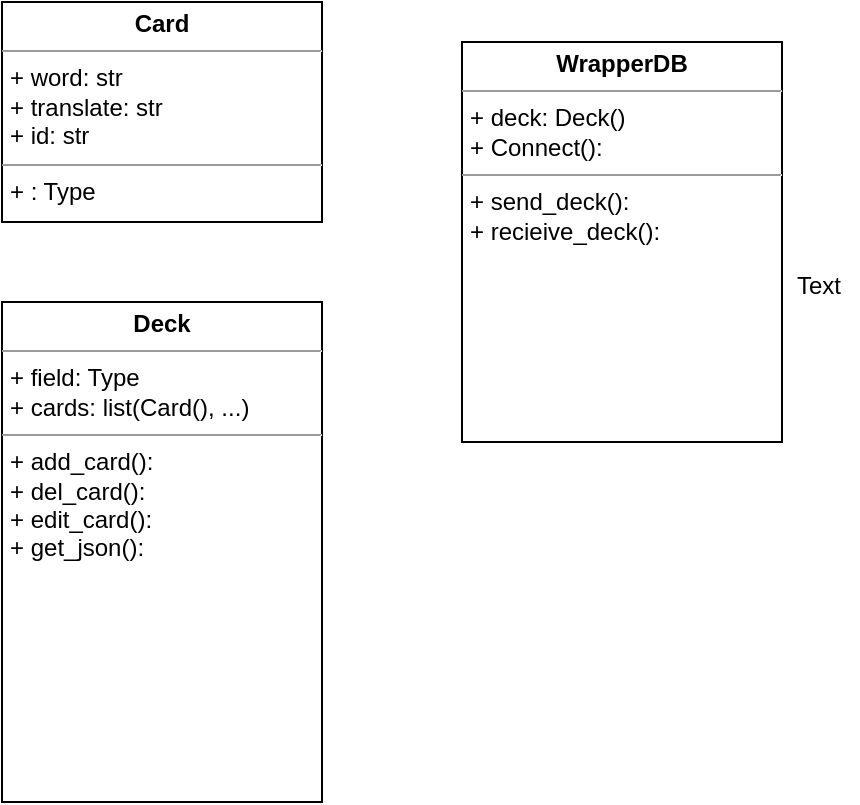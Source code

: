 <mxfile version="13.0.3" type="device" pages="2"><diagram id="eucdo1neErXnphnK4hR0" name="Page-1"><mxGraphModel dx="946" dy="624" grid="1" gridSize="10" guides="1" tooltips="1" connect="1" arrows="1" fold="1" page="1" pageScale="1" pageWidth="827" pageHeight="1169" math="0" shadow="0"><root><mxCell id="0"/><mxCell id="1" parent="0"/><mxCell id="NTvZQlj3zjNL8in7DhiT-2" value="&lt;p style=&quot;margin: 0px ; margin-top: 4px ; text-align: center&quot;&gt;&lt;b&gt;Card&lt;/b&gt;&lt;/p&gt;&lt;hr size=&quot;1&quot;&gt;&lt;p style=&quot;margin: 0px ; margin-left: 4px&quot;&gt;+ word: str&lt;/p&gt;&lt;p style=&quot;margin: 0px ; margin-left: 4px&quot;&gt;+ translate: str&lt;/p&gt;&lt;p style=&quot;margin: 0px ; margin-left: 4px&quot;&gt;+ id: str&lt;/p&gt;&lt;hr size=&quot;1&quot;&gt;&lt;p style=&quot;margin: 0px ; margin-left: 4px&quot;&gt;+ : Type&lt;/p&gt;" style="verticalAlign=top;align=left;overflow=fill;fontSize=12;fontFamily=Helvetica;html=1;" vertex="1" parent="1"><mxGeometry x="80" y="80" width="160" height="110" as="geometry"/></mxCell><mxCell id="i8y_xNCt3jrmdnoxHZxu-2" value="&lt;p style=&quot;margin: 0px ; margin-top: 4px ; text-align: center&quot;&gt;&lt;b&gt;Deck&lt;/b&gt;&lt;/p&gt;&lt;hr size=&quot;1&quot;&gt;&lt;p style=&quot;margin: 0px ; margin-left: 4px&quot;&gt;+ field: Type&lt;/p&gt;&lt;p style=&quot;margin: 0px ; margin-left: 4px&quot;&gt;+ cards: list(Card(), ...)&lt;/p&gt;&lt;hr size=&quot;1&quot;&gt;&lt;p style=&quot;margin: 0px ; margin-left: 4px&quot;&gt;+ add_card():&lt;/p&gt;&lt;p style=&quot;margin: 0px ; margin-left: 4px&quot;&gt;+ del_card():&lt;/p&gt;&lt;p style=&quot;margin: 0px ; margin-left: 4px&quot;&gt;+ edit_card():&lt;/p&gt;&lt;p style=&quot;margin: 0px ; margin-left: 4px&quot;&gt;+ get_json():&lt;/p&gt;" style="verticalAlign=top;align=left;overflow=fill;fontSize=12;fontFamily=Helvetica;html=1;" vertex="1" parent="1"><mxGeometry x="80" y="230" width="160" height="250" as="geometry"/></mxCell><mxCell id="sybAFkDqW6h36PpO3waX-1" value="Text" style="text;html=1;align=center;verticalAlign=middle;resizable=0;points=[];autosize=1;" vertex="1" parent="1"><mxGeometry x="468" y="212" width="40" height="20" as="geometry"/></mxCell><mxCell id="sybAFkDqW6h36PpO3waX-2" value="&lt;p style=&quot;margin: 0px ; margin-top: 4px ; text-align: center&quot;&gt;&lt;b&gt;WrapperDB&lt;/b&gt;&lt;/p&gt;&lt;hr size=&quot;1&quot;&gt;&lt;p style=&quot;margin: 0px ; margin-left: 4px&quot;&gt;+ deck: Deck()&lt;/p&gt;&lt;p style=&quot;margin: 0px ; margin-left: 4px&quot;&gt;+ Connect():&amp;nbsp;&lt;/p&gt;&lt;hr size=&quot;1&quot;&gt;&lt;p style=&quot;margin: 0px ; margin-left: 4px&quot;&gt;+ send_deck():&lt;/p&gt;&lt;p style=&quot;margin: 0px ; margin-left: 4px&quot;&gt;+ recieive_deck():&lt;/p&gt;&lt;p style=&quot;margin: 0px ; margin-left: 4px&quot;&gt;&lt;br&gt;&lt;/p&gt;" style="verticalAlign=top;align=left;overflow=fill;fontSize=12;fontFamily=Helvetica;html=1;" vertex="1" parent="1"><mxGeometry x="310" y="100" width="160" height="200" as="geometry"/></mxCell></root></mxGraphModel></diagram><diagram id="kuIz1HHznERP4AXnAwUQ" name="Page-2"><mxGraphModel dx="946" dy="624" grid="1" gridSize="10" guides="1" tooltips="1" connect="1" arrows="1" fold="1" page="1" pageScale="1" pageWidth="827" pageHeight="1169" math="0" shadow="0"><root><mxCell id="Dz6s-0cJWULefB3pAvsR-0"/><mxCell id="Dz6s-0cJWULefB3pAvsR-1" parent="Dz6s-0cJWULefB3pAvsR-0"/><mxCell id="Dz6s-0cJWULefB3pAvsR-2" value="" style="rounded=0;whiteSpace=wrap;html=1;" vertex="1" parent="Dz6s-0cJWULefB3pAvsR-1"><mxGeometry x="260" y="170" width="210" height="240" as="geometry"/></mxCell><mxCell id="q3lfp0yzJT2RA8fbRQdQ-3" value="&lt;ol&gt;&lt;li style=&quot;text-align: left&quot;&gt;&amp;nbsp;Создаём колоду&lt;/li&gt;&lt;li style=&quot;text-align: left&quot;&gt;Добавляем карты&lt;/li&gt;&lt;li style=&quot;text-align: left&quot;&gt;&lt;br&gt;&lt;/li&gt;&lt;li style=&quot;text-align: left&quot;&gt;&lt;br&gt;&lt;/li&gt;&lt;/ol&gt;" style="text;html=1;align=center;verticalAlign=middle;resizable=0;points=[];autosize=1;" vertex="1" parent="Dz6s-0cJWULefB3pAvsR-1"><mxGeometry x="505" y="176" width="160" height="90" as="geometry"/></mxCell><mxCell id="q3lfp0yzJT2RA8fbRQdQ-4" value="Создание:" style="text;html=1;align=center;verticalAlign=middle;resizable=0;points=[];autosize=1;" vertex="1" parent="Dz6s-0cJWULefB3pAvsR-1"><mxGeometry x="568" y="160" width="70" height="20" as="geometry"/></mxCell><mxCell id="q3lfp0yzJT2RA8fbRQdQ-5" value="Обучение:" style="text;html=1;align=center;verticalAlign=middle;resizable=0;points=[];autosize=1;" vertex="1" parent="Dz6s-0cJWULefB3pAvsR-1"><mxGeometry x="780" y="156" width="70" height="20" as="geometry"/></mxCell><mxCell id="q3lfp0yzJT2RA8fbRQdQ-6" value="&lt;ol&gt;&lt;li style=&quot;text-align: left&quot;&gt;Выбираем колоду&lt;/li&gt;&lt;li style=&quot;text-align: left&quot;&gt;Начинаем обучение&lt;/li&gt;&lt;li style=&quot;text-align: left&quot;&gt;Помечаем выученные карты&lt;/li&gt;&lt;/ol&gt;" style="text;html=1;align=center;verticalAlign=middle;resizable=0;points=[];autosize=1;" vertex="1" parent="Dz6s-0cJWULefB3pAvsR-1"><mxGeometry x="690" y="179" width="220" height="70" as="geometry"/></mxCell><mxCell id="mnxoC6d0SB4Nsjb3JOGz-7" style="edgeStyle=orthogonalEdgeStyle;rounded=0;orthogonalLoop=1;jettySize=auto;html=1;exitX=0;exitY=0;exitDx=0;exitDy=150;exitPerimeter=0;entryX=0.25;entryY=1;entryDx=0;entryDy=0;" edge="1" parent="Dz6s-0cJWULefB3pAvsR-1" source="B_Y9WW8ybCvfJZKya5lz-0" target="mnxoC6d0SB4Nsjb3JOGz-4"><mxGeometry relative="1" as="geometry"/></mxCell><mxCell id="B_Y9WW8ybCvfJZKya5lz-0" value="Server" style="verticalAlign=top;align=left;spacingTop=8;spacingLeft=2;spacingRight=12;shape=cube;size=10;direction=south;fontStyle=4;html=1;" vertex="1" parent="Dz6s-0cJWULefB3pAvsR-1"><mxGeometry x="580" y="610" width="310" height="270" as="geometry"/></mxCell><mxCell id="B_Y9WW8ybCvfJZKya5lz-2" style="edgeStyle=orthogonalEdgeStyle;rounded=0;orthogonalLoop=1;jettySize=auto;html=1;exitX=1;exitY=0.5;exitDx=0;exitDy=0;entryX=0;entryY=0;entryDx=140;entryDy=310;entryPerimeter=0;" edge="1" parent="Dz6s-0cJWULefB3pAvsR-1" source="B_Y9WW8ybCvfJZKya5lz-1" target="B_Y9WW8ybCvfJZKya5lz-0"><mxGeometry relative="1" as="geometry"/></mxCell><mxCell id="B_Y9WW8ybCvfJZKya5lz-1" value="Client" style="html=1;" vertex="1" parent="Dz6s-0cJWULefB3pAvsR-1"><mxGeometry x="238" y="700" width="110" height="100" as="geometry"/></mxCell><mxCell id="B_Y9WW8ybCvfJZKya5lz-3" value="колода" style="text;html=1;align=center;verticalAlign=middle;resizable=0;points=[];autosize=1;" vertex="1" parent="Dz6s-0cJWULefB3pAvsR-1"><mxGeometry x="422" y="716" width="60" height="20" as="geometry"/></mxCell><mxCell id="AekpED5HqiD7-3mBzQVM-0" value="127.0.0.1:5000/v1/receive_deck/" style="text;html=1;align=center;verticalAlign=middle;resizable=0;points=[];autosize=1;" vertex="1" parent="Dz6s-0cJWULefB3pAvsR-1"><mxGeometry x="385" y="676" width="190" height="20" as="geometry"/></mxCell><mxCell id="AekpED5HqiD7-3mBzQVM-1" value="json():{&quot;name_deck&quot;: &quot;animals&quot;, &lt;br&gt;&amp;nbsp; &amp;nbsp; &amp;nbsp; &amp;nbsp; &amp;nbsp; &amp;nbsp; &quot;user_name&quot;: &quot;bob&quot;, &lt;br&gt;&amp;nbsp; &amp;nbsp; &amp;nbsp; &amp;nbsp; &amp;nbsp; &amp;nbsp; &amp;nbsp;&quot;password&quot;: &quot;qwe123&quot;}" style="text;html=1;align=left;verticalAlign=middle;resizable=0;points=[];autosize=1;" vertex="1" parent="Dz6s-0cJWULefB3pAvsR-1"><mxGeometry x="385" y="600" width="180" height="50" as="geometry"/></mxCell><mxCell id="AekpED5HqiD7-3mBzQVM-3" value="Обучение" style="text;html=1;align=center;verticalAlign=middle;resizable=0;points=[];autosize=1;" vertex="1" parent="Dz6s-0cJWULefB3pAvsR-1"><mxGeometry x="278" y="560" width="70" height="20" as="geometry"/></mxCell><mxCell id="mnxoC6d0SB4Nsjb3JOGz-5" style="edgeStyle=orthogonalEdgeStyle;rounded=0;orthogonalLoop=1;jettySize=auto;html=1;exitX=0.75;exitY=1;exitDx=0;exitDy=0;" edge="1" parent="Dz6s-0cJWULefB3pAvsR-1" source="mnxoC6d0SB4Nsjb3JOGz-0" target="mnxoC6d0SB4Nsjb3JOGz-4"><mxGeometry relative="1" as="geometry"/></mxCell><mxCell id="mnxoC6d0SB4Nsjb3JOGz-0" value="Data Base" style="html=1;" vertex="1" parent="Dz6s-0cJWULefB3pAvsR-1"><mxGeometry x="700" y="400" width="110" height="50" as="geometry"/></mxCell><mxCell id="mnxoC6d0SB4Nsjb3JOGz-3" value="" style="endArrow=classic;html=1;entryX=1;entryY=0.75;entryDx=0;entryDy=0;" edge="1" parent="Dz6s-0cJWULefB3pAvsR-1" target="B_Y9WW8ybCvfJZKya5lz-1"><mxGeometry width="50" height="50" relative="1" as="geometry"><mxPoint x="579" y="775" as="sourcePoint"/><mxPoint x="720" y="570" as="targetPoint"/></mxGeometry></mxCell><mxCell id="mnxoC6d0SB4Nsjb3JOGz-6" style="edgeStyle=orthogonalEdgeStyle;rounded=0;orthogonalLoop=1;jettySize=auto;html=1;exitX=0.5;exitY=1;exitDx=0;exitDy=0;entryX=0;entryY=0.387;entryDx=0;entryDy=0;entryPerimeter=0;" edge="1" parent="Dz6s-0cJWULefB3pAvsR-1" source="mnxoC6d0SB4Nsjb3JOGz-4" target="B_Y9WW8ybCvfJZKya5lz-0"><mxGeometry relative="1" as="geometry"/></mxCell><mxCell id="mnxoC6d0SB4Nsjb3JOGz-8" style="edgeStyle=orthogonalEdgeStyle;rounded=0;orthogonalLoop=1;jettySize=auto;html=1;exitX=0.25;exitY=0;exitDx=0;exitDy=0;entryX=0.445;entryY=1.06;entryDx=0;entryDy=0;entryPerimeter=0;" edge="1" parent="Dz6s-0cJWULefB3pAvsR-1" source="mnxoC6d0SB4Nsjb3JOGz-4" target="mnxoC6d0SB4Nsjb3JOGz-0"><mxGeometry relative="1" as="geometry"/></mxCell><mxCell id="mnxoC6d0SB4Nsjb3JOGz-4" value="WrapperDB" style="rounded=0;whiteSpace=wrap;html=1;" vertex="1" parent="Dz6s-0cJWULefB3pAvsR-1"><mxGeometry x="710" y="520" width="120" height="40" as="geometry"/></mxCell><mxCell id="mnxoC6d0SB4Nsjb3JOGz-9" value="Deck()" style="text;html=1;align=center;verticalAlign=middle;resizable=0;points=[];autosize=1;" vertex="1" parent="Dz6s-0cJWULefB3pAvsR-1"><mxGeometry x="789" y="480" width="50" height="20" as="geometry"/></mxCell><mxCell id="CBBvmj8L8bABMIMSjLVS-0" value="json():&amp;nbsp; &amp;nbsp; &amp;nbsp;{&quot;cards&quot;: [{&quot;word&quot;: &quot;translate&quot;}, .... ]&lt;br&gt;&amp;nbsp; &amp;nbsp; &amp;nbsp; &amp;nbsp; &amp;nbsp; &amp;nbsp; &amp;nbsp; &amp;nbsp; &quot;name_deck&quot;: &quot;animals&quot;}" style="text;html=1;align=left;verticalAlign=middle;resizable=0;points=[];autosize=1;" vertex="1" parent="Dz6s-0cJWULefB3pAvsR-1"><mxGeometry x="320" y="825" width="250" height="30" as="geometry"/></mxCell><mxCell id="CBBvmj8L8bABMIMSjLVS-1" style="edgeStyle=orthogonalEdgeStyle;rounded=0;orthogonalLoop=1;jettySize=auto;html=1;exitX=0;exitY=0;exitDx=0;exitDy=150;exitPerimeter=0;entryX=0.25;entryY=1;entryDx=0;entryDy=0;" edge="1" parent="Dz6s-0cJWULefB3pAvsR-1" source="CBBvmj8L8bABMIMSjLVS-2" target="CBBvmj8L8bABMIMSjLVS-14"><mxGeometry relative="1" as="geometry"/></mxCell><mxCell id="CBBvmj8L8bABMIMSjLVS-2" value="Server" style="verticalAlign=top;align=left;spacingTop=8;spacingLeft=2;spacingRight=12;shape=cube;size=10;direction=south;fontStyle=4;html=1;" vertex="1" parent="Dz6s-0cJWULefB3pAvsR-1"><mxGeometry x="1362" y="620" width="310" height="270" as="geometry"/></mxCell><mxCell id="CBBvmj8L8bABMIMSjLVS-3" style="edgeStyle=orthogonalEdgeStyle;rounded=0;orthogonalLoop=1;jettySize=auto;html=1;exitX=1;exitY=0.5;exitDx=0;exitDy=0;entryX=0;entryY=0;entryDx=140;entryDy=310;entryPerimeter=0;" edge="1" parent="Dz6s-0cJWULefB3pAvsR-1" source="CBBvmj8L8bABMIMSjLVS-4" target="CBBvmj8L8bABMIMSjLVS-2"><mxGeometry relative="1" as="geometry"/></mxCell><mxCell id="CBBvmj8L8bABMIMSjLVS-4" value="Client" style="html=1;" vertex="1" parent="Dz6s-0cJWULefB3pAvsR-1"><mxGeometry x="1020" y="710" width="110" height="100" as="geometry"/></mxCell><mxCell id="CBBvmj8L8bABMIMSjLVS-5" value="колода" style="text;html=1;align=center;verticalAlign=middle;resizable=0;points=[];autosize=1;" vertex="1" parent="Dz6s-0cJWULefB3pAvsR-1"><mxGeometry x="1204" y="726" width="60" height="20" as="geometry"/></mxCell><mxCell id="CBBvmj8L8bABMIMSjLVS-6" value="127.0.0.1:5000/v1/deck/create" style="text;html=1;align=center;verticalAlign=middle;resizable=0;points=[];autosize=1;" vertex="1" parent="Dz6s-0cJWULefB3pAvsR-1"><mxGeometry x="1144" y="890" width="180" height="20" as="geometry"/></mxCell><mxCell id="CBBvmj8L8bABMIMSjLVS-7" value="json():{&quot;name_deck&quot;: &quot;animals&quot;, &lt;br&gt;&amp;nbsp; &amp;nbsp; &amp;nbsp; &amp;nbsp; &amp;nbsp; &amp;nbsp; &quot;user_name&quot;: &quot;bob&quot;, &lt;br&gt;&amp;nbsp; &amp;nbsp; &amp;nbsp; &amp;nbsp; &amp;nbsp; &amp;nbsp; &amp;nbsp;&quot;password&quot;: &quot;qwe123&quot;}" style="text;html=1;align=left;verticalAlign=middle;resizable=0;points=[];autosize=1;" vertex="1" parent="Dz6s-0cJWULefB3pAvsR-1"><mxGeometry x="1167" y="610" width="180" height="50" as="geometry"/></mxCell><mxCell id="CBBvmj8L8bABMIMSjLVS-8" value="Cоздание" style="text;html=1;align=center;verticalAlign=middle;resizable=0;points=[];autosize=1;" vertex="1" parent="Dz6s-0cJWULefB3pAvsR-1"><mxGeometry x="1060" y="570" width="70" height="20" as="geometry"/></mxCell><mxCell id="CBBvmj8L8bABMIMSjLVS-9" style="edgeStyle=orthogonalEdgeStyle;rounded=0;orthogonalLoop=1;jettySize=auto;html=1;exitX=0.75;exitY=1;exitDx=0;exitDy=0;" edge="1" parent="Dz6s-0cJWULefB3pAvsR-1" source="CBBvmj8L8bABMIMSjLVS-10" target="CBBvmj8L8bABMIMSjLVS-14"><mxGeometry relative="1" as="geometry"/></mxCell><mxCell id="CBBvmj8L8bABMIMSjLVS-10" value="Data Base" style="html=1;" vertex="1" parent="Dz6s-0cJWULefB3pAvsR-1"><mxGeometry x="1482" y="410" width="110" height="50" as="geometry"/></mxCell><mxCell id="CBBvmj8L8bABMIMSjLVS-11" value="" style="endArrow=classic;html=1;entryX=1;entryY=0.75;entryDx=0;entryDy=0;" edge="1" parent="Dz6s-0cJWULefB3pAvsR-1" target="CBBvmj8L8bABMIMSjLVS-4"><mxGeometry width="50" height="50" relative="1" as="geometry"><mxPoint x="1361" y="785" as="sourcePoint"/><mxPoint x="1502" y="580" as="targetPoint"/></mxGeometry></mxCell><mxCell id="CBBvmj8L8bABMIMSjLVS-12" style="edgeStyle=orthogonalEdgeStyle;rounded=0;orthogonalLoop=1;jettySize=auto;html=1;exitX=0.5;exitY=1;exitDx=0;exitDy=0;entryX=0;entryY=0.387;entryDx=0;entryDy=0;entryPerimeter=0;" edge="1" parent="Dz6s-0cJWULefB3pAvsR-1" source="CBBvmj8L8bABMIMSjLVS-14" target="CBBvmj8L8bABMIMSjLVS-2"><mxGeometry relative="1" as="geometry"/></mxCell><mxCell id="CBBvmj8L8bABMIMSjLVS-13" style="edgeStyle=orthogonalEdgeStyle;rounded=0;orthogonalLoop=1;jettySize=auto;html=1;exitX=0.25;exitY=0;exitDx=0;exitDy=0;entryX=0.445;entryY=1.06;entryDx=0;entryDy=0;entryPerimeter=0;" edge="1" parent="Dz6s-0cJWULefB3pAvsR-1" source="CBBvmj8L8bABMIMSjLVS-14" target="CBBvmj8L8bABMIMSjLVS-10"><mxGeometry relative="1" as="geometry"/></mxCell><mxCell id="CBBvmj8L8bABMIMSjLVS-14" value="WrapperDB" style="rounded=0;whiteSpace=wrap;html=1;" vertex="1" parent="Dz6s-0cJWULefB3pAvsR-1"><mxGeometry x="1492" y="530" width="120" height="40" as="geometry"/></mxCell><mxCell id="CBBvmj8L8bABMIMSjLVS-15" value="Deck()" style="text;html=1;align=center;verticalAlign=middle;resizable=0;points=[];autosize=1;" vertex="1" parent="Dz6s-0cJWULefB3pAvsR-1"><mxGeometry x="1571" y="490" width="50" height="20" as="geometry"/></mxCell><mxCell id="CBBvmj8L8bABMIMSjLVS-16" value="json():&amp;nbsp; &amp;nbsp; &amp;nbsp;{&quot;word&quot;: &quot;translate&quot;}&lt;br&gt;&amp;nbsp; &amp;nbsp; &amp;nbsp; &amp;nbsp; &amp;nbsp; &amp;nbsp; &amp;nbsp; &amp;nbsp; &quot;name_deck&quot;: &quot;animals&quot;}" style="text;html=1;align=left;verticalAlign=middle;resizable=0;points=[];autosize=1;" vertex="1" parent="Dz6s-0cJWULefB3pAvsR-1"><mxGeometry x="1035" y="1040" width="200" height="30" as="geometry"/></mxCell><mxCell id="CBBvmj8L8bABMIMSjLVS-33" value="127.0.0.1:5000/v1/create_card/" style="text;html=1;align=center;verticalAlign=middle;resizable=0;points=[];autosize=1;" vertex="1" parent="Dz6s-0cJWULefB3pAvsR-1"><mxGeometry x="1070" y="1010" width="180" height="20" as="geometry"/></mxCell><mxCell id="CBBvmj8L8bABMIMSjLVS-35" value="127.0.0.1:5000/v1/update_card/" style="text;html=1;align=center;verticalAlign=middle;resizable=0;points=[];autosize=1;" vertex="1" parent="Dz6s-0cJWULefB3pAvsR-1"><mxGeometry x="1302" y="1010" width="180" height="20" as="geometry"/></mxCell><mxCell id="CBBvmj8L8bABMIMSjLVS-36" value="json():&amp;nbsp; &amp;nbsp; &amp;nbsp;{&quot;title&quot;:'cat'}&lt;br&gt;&amp;nbsp; &amp;nbsp; &amp;nbsp; &amp;nbsp; &amp;nbsp; &amp;nbsp; &amp;nbsp; &amp;nbsp; &quot;name_deck&quot;: &quot;animals&quot;&lt;br&gt;&amp;nbsp; &amp;nbsp; &amp;nbsp; &amp;nbsp; &amp;nbsp; &amp;nbsp; &amp;nbsp; &amp;nbsp; &amp;nbsp;&quot;name_ru&quot;&lt;br&gt;&amp;nbsp; &amp;nbsp; &amp;nbsp; &amp;nbsp; &amp;nbsp; &amp;nbsp; &amp;nbsp; &amp;nbsp; &amp;nbsp; &quot;name_en&quot;}" style="text;html=1;align=left;verticalAlign=middle;resizable=0;points=[];autosize=1;" vertex="1" parent="Dz6s-0cJWULefB3pAvsR-1"><mxGeometry x="1292" y="1035" width="200" height="60" as="geometry"/></mxCell><mxCell id="CBBvmj8L8bABMIMSjLVS-37" value="127.0.0.1:5000/v1/deck/delete" style="text;html=1;align=center;verticalAlign=middle;resizable=0;points=[];autosize=1;" vertex="1" parent="Dz6s-0cJWULefB3pAvsR-1"><mxGeometry x="1144" y="920" width="180" height="20" as="geometry"/></mxCell><mxCell id="CBBvmj8L8bABMIMSjLVS-38" value="127.0.0.1:5000/v1/card/delete" style="text;html=1;align=center;verticalAlign=middle;resizable=0;points=[];autosize=1;" vertex="1" parent="Dz6s-0cJWULefB3pAvsR-1"><mxGeometry x="1530" y="1010" width="170" height="20" as="geometry"/></mxCell></root></mxGraphModel></diagram></mxfile>